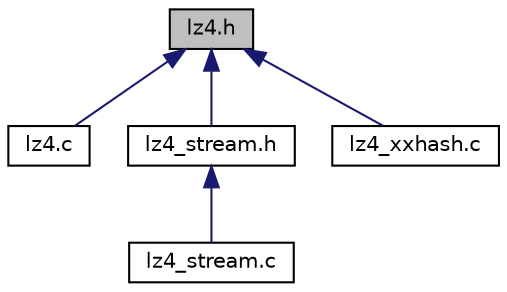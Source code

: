 digraph "lz4.h"
{
  edge [fontname="Helvetica",fontsize="10",labelfontname="Helvetica",labelfontsize="10"];
  node [fontname="Helvetica",fontsize="10",shape=record];
  Node3 [label="lz4.h",height=0.2,width=0.4,color="black", fillcolor="grey75", style="filled", fontcolor="black"];
  Node3 -> Node4 [dir="back",color="midnightblue",fontsize="10",style="solid",fontname="Helvetica"];
  Node4 [label="lz4.c",height=0.2,width=0.4,color="black", fillcolor="white", style="filled",URL="$lz4_8c.html"];
  Node3 -> Node5 [dir="back",color="midnightblue",fontsize="10",style="solid",fontname="Helvetica"];
  Node5 [label="lz4_stream.h",height=0.2,width=0.4,color="black", fillcolor="white", style="filled",URL="$lz4__stream_8h.html"];
  Node5 -> Node6 [dir="back",color="midnightblue",fontsize="10",style="solid",fontname="Helvetica"];
  Node6 [label="lz4_stream.c",height=0.2,width=0.4,color="black", fillcolor="white", style="filled",URL="$lz4__stream_8c.html"];
  Node3 -> Node7 [dir="back",color="midnightblue",fontsize="10",style="solid",fontname="Helvetica"];
  Node7 [label="lz4_xxhash.c",height=0.2,width=0.4,color="black", fillcolor="white", style="filled",URL="$lz4__xxhash_8c.html"];
}
